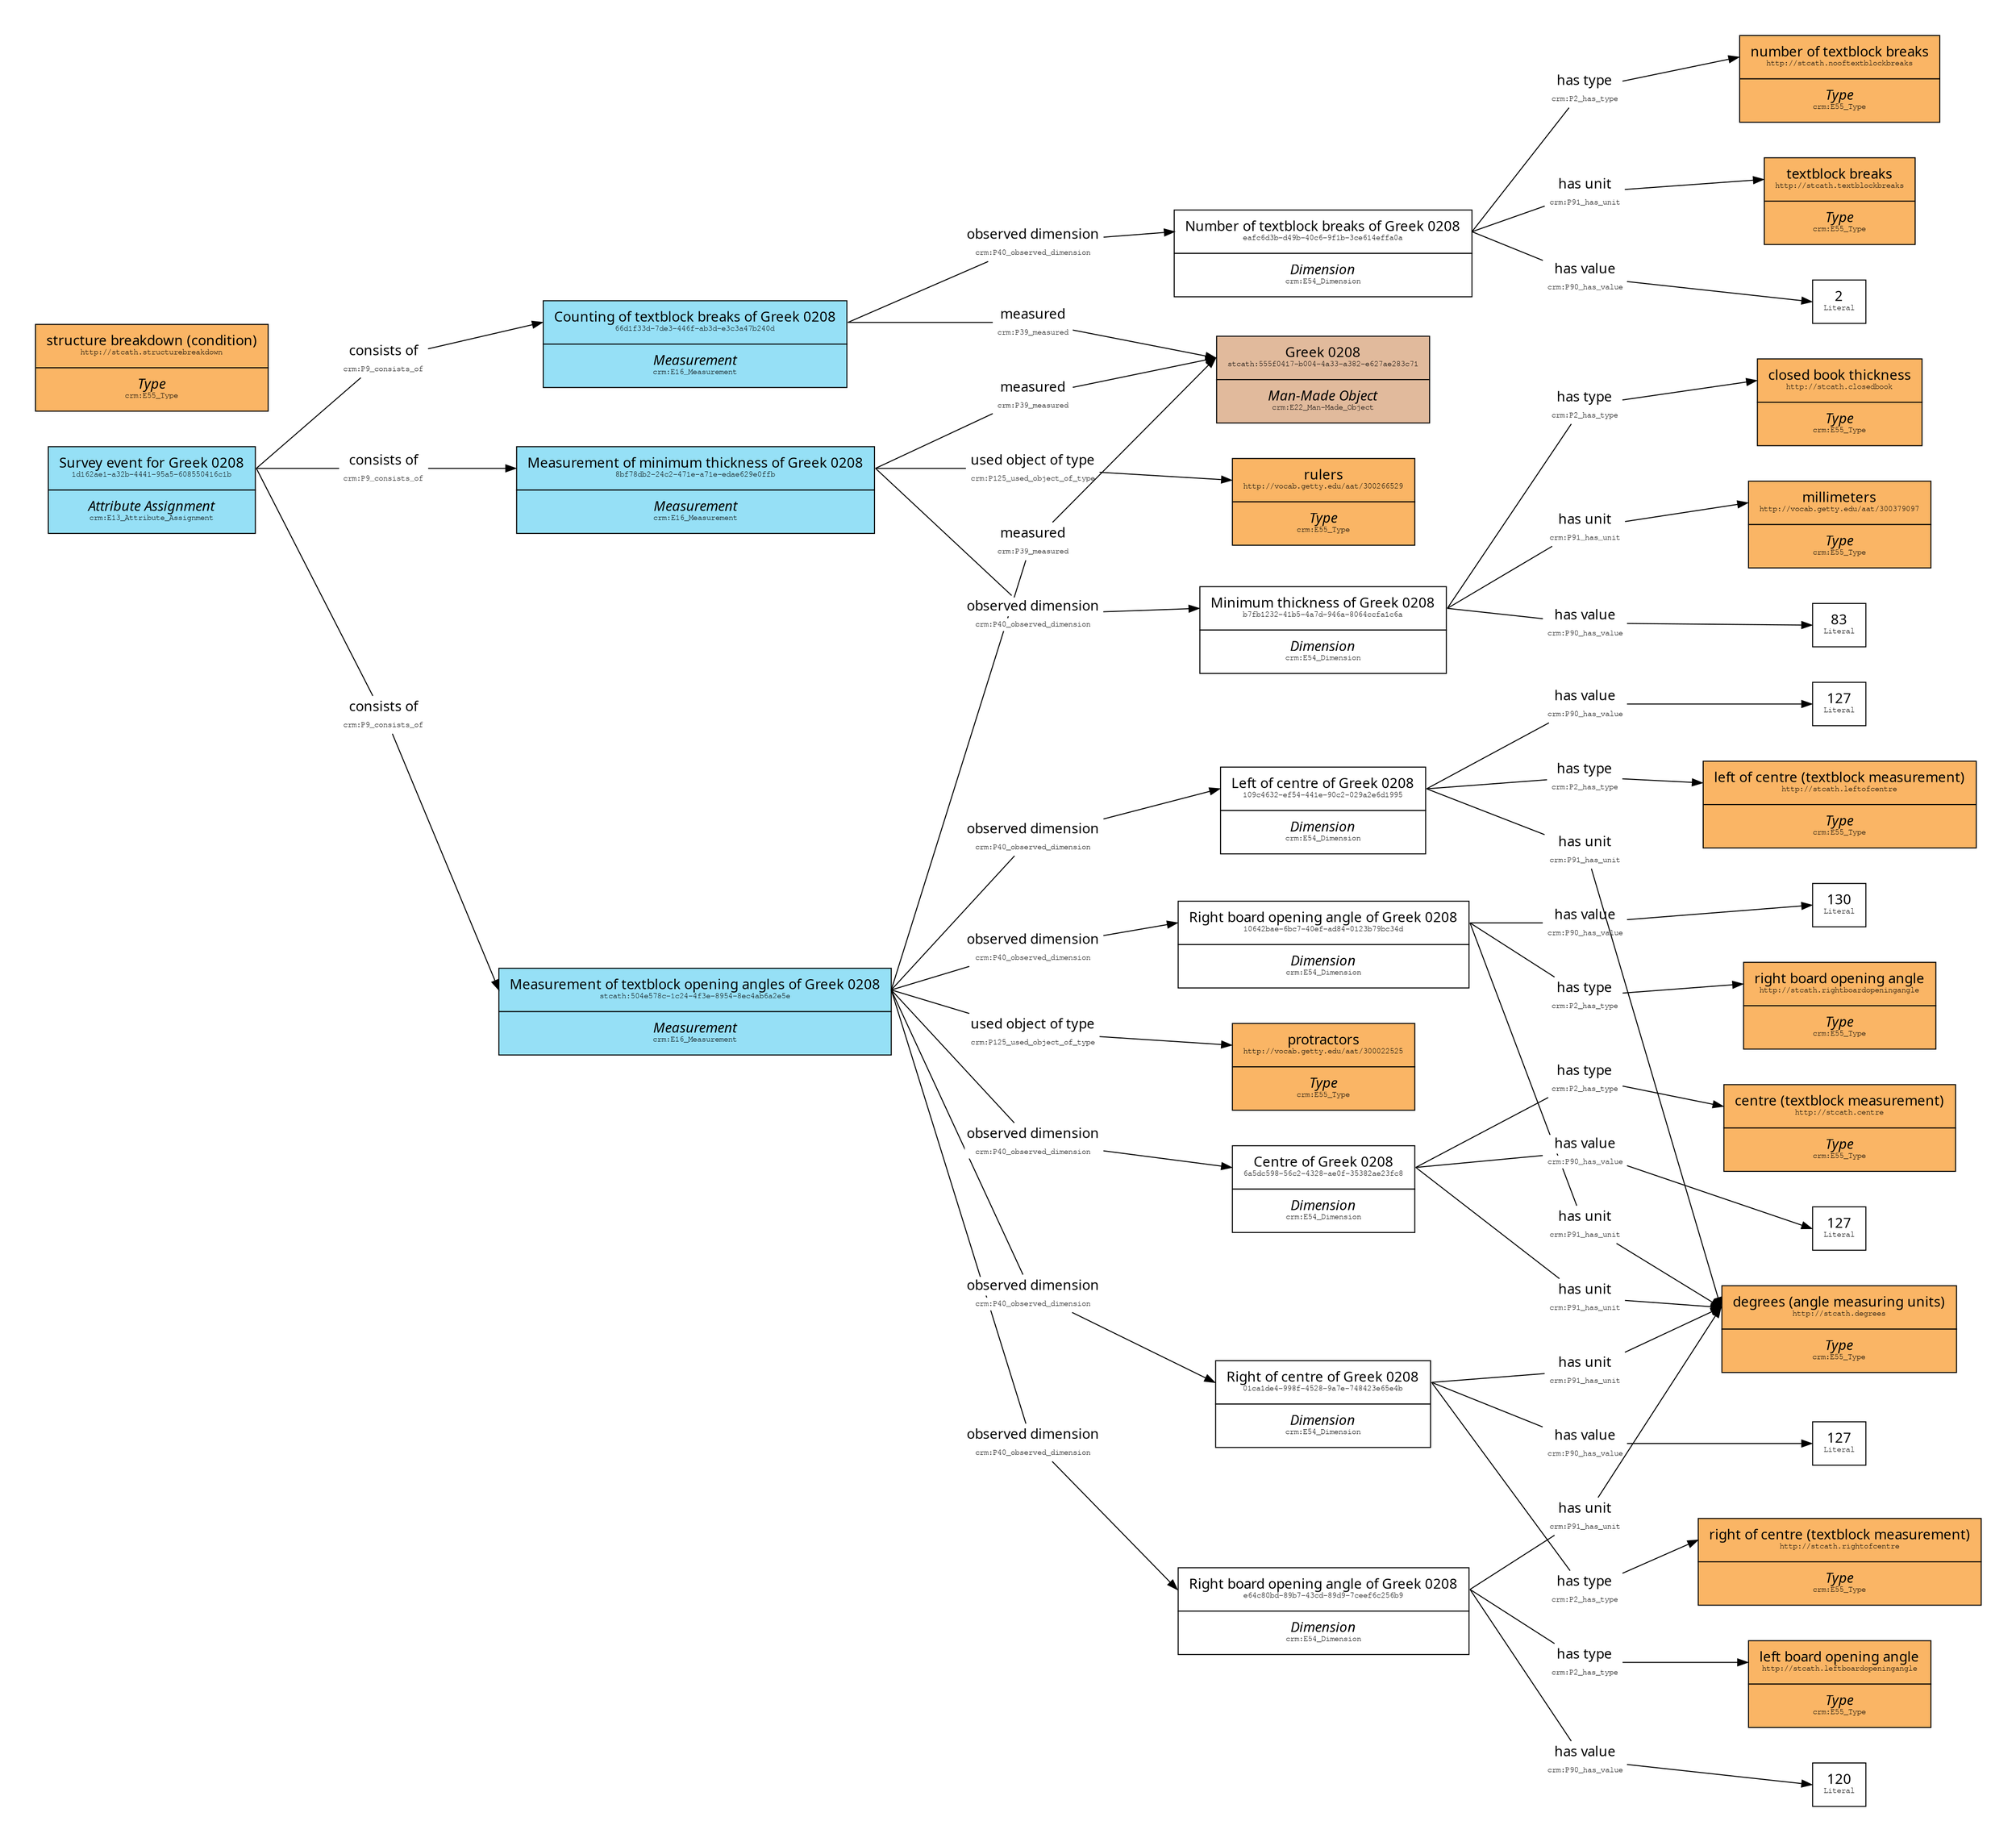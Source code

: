 // Opening characteristics - textblock breaks counted
digraph {
	nodesep=0.5 pad=0.5 rankdir=LR ranksep=1 splines=line
	node [margin=0 penwidth=3.0 shape=none]
	eafc6d3bd49b40c69f1b3ce614effa0ahttpwwwcidoccrmorgcidoccrmP2_has_typehttpstcathnooftextblockbreaks [label=<<TABLE BORDER="0" CELLBORDER="0"><TR><TD BGCOLOR = "white"><FONT FACE="Ubuntu">has type</FONT></TD></TR><TR><TD BGCOLOR = "white"><FONT FACE="FreeMono" POINT-SIZE="8">crm:P2_has_type</FONT></TD></TR></TABLE>>]
	eafc6d3bd49b40c69f1b3ce614effa0a:instance:e -> eafc6d3bd49b40c69f1b3ce614effa0ahttpwwwcidoccrmorgcidoccrmP2_has_typehttpstcathnooftextblockbreaks [arrowhead=none]
	eafc6d3bd49b40c69f1b3ce614effa0ahttpwwwcidoccrmorgcidoccrmP2_has_typehttpstcathnooftextblockbreaks -> httpstcathnooftextblockbreaks:instance:w
	httpsdataligatusorgukstcatherinesms504e578c1c244f3e89548ec4ab6a2e5ehttpwwwcidoccrmorgcidoccrmP40_observed_dimension10642bae6bc740efad840123b79bc34d [label=<<TABLE BORDER="0" CELLBORDER="0"><TR><TD BGCOLOR = "white"><FONT FACE="Ubuntu">observed dimension</FONT></TD></TR><TR><TD BGCOLOR = "white"><FONT FACE="FreeMono" POINT-SIZE="8">crm:P40_observed_dimension</FONT></TD></TR></TABLE>>]
	httpsdataligatusorgukstcatherinesms504e578c1c244f3e89548ec4ab6a2e5e:instance:e -> httpsdataligatusorgukstcatherinesms504e578c1c244f3e89548ec4ab6a2e5ehttpwwwcidoccrmorgcidoccrmP40_observed_dimension10642bae6bc740efad840123b79bc34d [arrowhead=none]
	httpsdataligatusorgukstcatherinesms504e578c1c244f3e89548ec4ab6a2e5ehttpwwwcidoccrmorgcidoccrmP40_observed_dimension10642bae6bc740efad840123b79bc34d -> "10642bae6bc740efad840123b79bc34d":instance:w
	"6a5dc59856c24328ae0f35382ae23fc8httpwwwcidoccrmorgcidoccrmP91_has_unithttpstcathdegrees" [label=<<TABLE BORDER="0" CELLBORDER="0"><TR><TD BGCOLOR = "white"><FONT FACE="Ubuntu">has unit</FONT></TD></TR><TR><TD BGCOLOR = "white"><FONT FACE="FreeMono" POINT-SIZE="8">crm:P91_has_unit</FONT></TD></TR></TABLE>>]
	"6a5dc59856c24328ae0f35382ae23fc8":instance:e -> "6a5dc59856c24328ae0f35382ae23fc8httpwwwcidoccrmorgcidoccrmP91_has_unithttpstcathdegrees" [arrowhead=none]
	"6a5dc59856c24328ae0f35382ae23fc8httpwwwcidoccrmorgcidoccrmP91_has_unithttpstcathdegrees" -> httpstcathdegrees:instance:w
	"10642bae6bc740efad840123b79bc34dhttpwwwcidoccrmorgcidoccrmP91_has_unithttpstcathdegrees" [label=<<TABLE BORDER="0" CELLBORDER="0"><TR><TD BGCOLOR = "white"><FONT FACE="Ubuntu">has unit</FONT></TD></TR><TR><TD BGCOLOR = "white"><FONT FACE="FreeMono" POINT-SIZE="8">crm:P91_has_unit</FONT></TD></TR></TABLE>>]
	"10642bae6bc740efad840123b79bc34d":instance:e -> "10642bae6bc740efad840123b79bc34dhttpwwwcidoccrmorgcidoccrmP91_has_unithttpstcathdegrees" [arrowhead=none]
	"10642bae6bc740efad840123b79bc34dhttpwwwcidoccrmorgcidoccrmP91_has_unithttpstcathdegrees" -> httpstcathdegrees:instance:w
	eafc6d3bd49b40c69f1b3ce614effa0a [label=<<TABLE BORDER="0" CELLBORDER="1" CELLSPACING="0">                    <TR><TD PORT="instance" CELLPADDING="10" bgcolor="#ffffff"><FONT FACE="Ubuntu">Number of textblock breaks of Greek 0208</FONT><BR /><FONT FACE="FreeMono" POINT-SIZE="8">eafc6d3b-d49b-40c6-9f1b-3ce614effa0a</FONT></TD></TR>                    <TR><TD PORT="class" CELLPADDING="10" bgcolor="#ffffff"><FONT FACE="Ubuntu"><I>Dimension</I></FONT><BR /><FONT FACE="FreeMono" POINT-SIZE="8">crm:E54_Dimension</FONT></TD></TR>                    </TABLE>>]
	"66d1f33d7de3446fab3de3c3a47b240d" [label=<<TABLE BORDER="0" CELLBORDER="1" CELLSPACING="0">                    <TR><TD PORT="instance" CELLPADDING="10" bgcolor="#96e0f6"><FONT FACE="Ubuntu">Counting of textblock breaks of Greek 0208</FONT><BR /><FONT FACE="FreeMono" POINT-SIZE="8">66d1f33d-7de3-446f-ab3d-e3c3a47b240d</FONT></TD></TR>                    <TR><TD PORT="class" CELLPADDING="10" bgcolor="#96e0f6"><FONT FACE="Ubuntu"><I>Measurement</I></FONT><BR /><FONT FACE="FreeMono" POINT-SIZE="8">crm:E16_Measurement</FONT></TD></TR>                    </TABLE>>]
	httpstcathdegrees [label=<<TABLE BORDER="0" CELLBORDER="1" CELLSPACING="0">                    <TR><TD PORT="instance" CELLPADDING="10" bgcolor="#FAB565"><FONT FACE="Ubuntu">degrees (angle measuring units)</FONT><BR /><FONT FACE="FreeMono" POINT-SIZE="8">http://stcath.degrees</FONT></TD></TR>                    <TR><TD PORT="class" CELLPADDING="10" bgcolor="#FAB565"><FONT FACE="Ubuntu"><I>Type</I></FONT><BR /><FONT FACE="FreeMono" POINT-SIZE="8">crm:E55_Type</FONT></TD></TR>                    </TABLE>>]
	"01ca1de4998f45289a7e748423e65e4bhttpwwwcidoccrmorgcidoccrmP91_has_unithttpstcathdegrees" [label=<<TABLE BORDER="0" CELLBORDER="0"><TR><TD BGCOLOR = "white"><FONT FACE="Ubuntu">has unit</FONT></TD></TR><TR><TD BGCOLOR = "white"><FONT FACE="FreeMono" POINT-SIZE="8">crm:P91_has_unit</FONT></TD></TR></TABLE>>]
	"01ca1de4998f45289a7e748423e65e4b":instance:e -> "01ca1de4998f45289a7e748423e65e4bhttpwwwcidoccrmorgcidoccrmP91_has_unithttpstcathdegrees" [arrowhead=none]
	"01ca1de4998f45289a7e748423e65e4bhttpwwwcidoccrmorgcidoccrmP91_has_unithttpstcathdegrees" -> httpstcathdegrees:instance:w
	"1d162ae1a32b444195a5608550416c1bhttpwwwcidoccrmorgcidoccrmP9_consists_ofhttpsdataligatusorgukstcatherinesms504e578c1c244f3e89548ec4ab6a2e5e" [label=<<TABLE BORDER="0" CELLBORDER="0"><TR><TD BGCOLOR = "white"><FONT FACE="Ubuntu">consists of</FONT></TD></TR><TR><TD BGCOLOR = "white"><FONT FACE="FreeMono" POINT-SIZE="8">crm:P9_consists_of</FONT></TD></TR></TABLE>>]
	"1d162ae1a32b444195a5608550416c1b":instance:e -> "1d162ae1a32b444195a5608550416c1bhttpwwwcidoccrmorgcidoccrmP9_consists_ofhttpsdataligatusorgukstcatherinesms504e578c1c244f3e89548ec4ab6a2e5e" [arrowhead=none]
	"1d162ae1a32b444195a5608550416c1bhttpwwwcidoccrmorgcidoccrmP9_consists_ofhttpsdataligatusorgukstcatherinesms504e578c1c244f3e89548ec4ab6a2e5e" -> httpsdataligatusorgukstcatherinesms504e578c1c244f3e89548ec4ab6a2e5e:instance:w
	httpstcathtextblockbreaks [label=<<TABLE BORDER="0" CELLBORDER="1" CELLSPACING="0">                    <TR><TD PORT="instance" CELLPADDING="10" bgcolor="#FAB565"><FONT FACE="Ubuntu">textblock breaks</FONT><BR /><FONT FACE="FreeMono" POINT-SIZE="8">http://stcath.textblockbreaks</FONT></TD></TR>                    <TR><TD PORT="class" CELLPADDING="10" bgcolor="#FAB565"><FONT FACE="Ubuntu"><I>Type</I></FONT><BR /><FONT FACE="FreeMono" POINT-SIZE="8">crm:E55_Type</FONT></TD></TR>                    </TABLE>>]
	"10642bae6bc740efad840123b79bc34d" [label=<<TABLE BORDER="0" CELLBORDER="1" CELLSPACING="0">                    <TR><TD PORT="instance" CELLPADDING="10" bgcolor="#ffffff"><FONT FACE="Ubuntu">Right board opening angle of Greek 0208</FONT><BR /><FONT FACE="FreeMono" POINT-SIZE="8">10642bae-6bc7-40ef-ad84-0123b79bc34d</FONT></TD></TR>                    <TR><TD PORT="class" CELLPADDING="10" bgcolor="#ffffff"><FONT FACE="Ubuntu"><I>Dimension</I></FONT><BR /><FONT FACE="FreeMono" POINT-SIZE="8">crm:E54_Dimension</FONT></TD></TR>                    </TABLE>>]
	"0426268ff5594f71aeb3c8114e323718" [label=<<TABLE BORDER="0" CELLBORDER="1" CELLSPACING="0">                        <TR><TD PORT="instance" CELLPADDING="10" bgcolor="white"><FONT FACE="Ubuntu">120</FONT><BR /><FONT FACE="FreeMono" POINT-SIZE="8">Literal</FONT></TD></TR>                        </TABLE>>]
	e64c80bd89b743cd89d97ceef6c256b9httpwwwcidoccrmorgcidoccrmP90_has_value0426268ff5594f71aeb3c8114e323718 [label=<<TABLE BORDER="0" CELLBORDER="0"><TR><TD BGCOLOR = "white"><FONT FACE="Ubuntu">has value</FONT></TD></TR><TR><TD BGCOLOR = "white"><FONT FACE="FreeMono" POINT-SIZE="8">crm:P90_has_value</FONT></TD></TR></TABLE>>]
	e64c80bd89b743cd89d97ceef6c256b9:instance:e -> e64c80bd89b743cd89d97ceef6c256b9httpwwwcidoccrmorgcidoccrmP90_has_value0426268ff5594f71aeb3c8114e323718 [arrowhead=none]
	e64c80bd89b743cd89d97ceef6c256b9httpwwwcidoccrmorgcidoccrmP90_has_value0426268ff5594f71aeb3c8114e323718 -> "0426268ff5594f71aeb3c8114e323718":instance:w
	"1d162ae1a32b444195a5608550416c1bhttpwwwcidoccrmorgcidoccrmP9_consists_of8bf78db224c2471ea71eedae629e0ffb" [label=<<TABLE BORDER="0" CELLBORDER="0"><TR><TD BGCOLOR = "white"><FONT FACE="Ubuntu">consists of</FONT></TD></TR><TR><TD BGCOLOR = "white"><FONT FACE="FreeMono" POINT-SIZE="8">crm:P9_consists_of</FONT></TD></TR></TABLE>>]
	"1d162ae1a32b444195a5608550416c1b":instance:e -> "1d162ae1a32b444195a5608550416c1bhttpwwwcidoccrmorgcidoccrmP9_consists_of8bf78db224c2471ea71eedae629e0ffb" [arrowhead=none]
	"1d162ae1a32b444195a5608550416c1bhttpwwwcidoccrmorgcidoccrmP9_consists_of8bf78db224c2471ea71eedae629e0ffb" -> "8bf78db224c2471ea71eedae629e0ffb":instance:w
	"8bf78db224c2471ea71eedae629e0ffbhttpwwwcidoccrmorgcidoccrmP125_used_object_of_typehttpvocabgettyeduaat300266529" [label=<<TABLE BORDER="0" CELLBORDER="0"><TR><TD BGCOLOR = "white"><FONT FACE="Ubuntu">used object of type</FONT></TD></TR><TR><TD BGCOLOR = "white"><FONT FACE="FreeMono" POINT-SIZE="8">crm:P125_used_object_of_type</FONT></TD></TR></TABLE>>]
	"8bf78db224c2471ea71eedae629e0ffb":instance:e -> "8bf78db224c2471ea71eedae629e0ffbhttpwwwcidoccrmorgcidoccrmP125_used_object_of_typehttpvocabgettyeduaat300266529" [arrowhead=none]
	"8bf78db224c2471ea71eedae629e0ffbhttpwwwcidoccrmorgcidoccrmP125_used_object_of_typehttpvocabgettyeduaat300266529" -> httpvocabgettyeduaat300266529:instance:w
	"6a5dc59856c24328ae0f35382ae23fc8" [label=<<TABLE BORDER="0" CELLBORDER="1" CELLSPACING="0">                    <TR><TD PORT="instance" CELLPADDING="10" bgcolor="#ffffff"><FONT FACE="Ubuntu">Centre of Greek 0208</FONT><BR /><FONT FACE="FreeMono" POINT-SIZE="8">6a5dc598-56c2-4328-ae0f-35382ae23fc8</FONT></TD></TR>                    <TR><TD PORT="class" CELLPADDING="10" bgcolor="#ffffff"><FONT FACE="Ubuntu"><I>Dimension</I></FONT><BR /><FONT FACE="FreeMono" POINT-SIZE="8">crm:E54_Dimension</FONT></TD></TR>                    </TABLE>>]
	eafc6d3bd49b40c69f1b3ce614effa0ahttpwwwcidoccrmorgcidoccrmP91_has_unithttpstcathtextblockbreaks [label=<<TABLE BORDER="0" CELLBORDER="0"><TR><TD BGCOLOR = "white"><FONT FACE="Ubuntu">has unit</FONT></TD></TR><TR><TD BGCOLOR = "white"><FONT FACE="FreeMono" POINT-SIZE="8">crm:P91_has_unit</FONT></TD></TR></TABLE>>]
	eafc6d3bd49b40c69f1b3ce614effa0a:instance:e -> eafc6d3bd49b40c69f1b3ce614effa0ahttpwwwcidoccrmorgcidoccrmP91_has_unithttpstcathtextblockbreaks [arrowhead=none]
	eafc6d3bd49b40c69f1b3ce614effa0ahttpwwwcidoccrmorgcidoccrmP91_has_unithttpstcathtextblockbreaks -> httpstcathtextblockbreaks:instance:w
	httpsdataligatusorgukstcatherinesms504e578c1c244f3e89548ec4ab6a2e5ehttpwwwcidoccrmorgcidoccrmP40_observed_dimension109c4632ef54441e90c2029a2e6d1995 [label=<<TABLE BORDER="0" CELLBORDER="0"><TR><TD BGCOLOR = "white"><FONT FACE="Ubuntu">observed dimension</FONT></TD></TR><TR><TD BGCOLOR = "white"><FONT FACE="FreeMono" POINT-SIZE="8">crm:P40_observed_dimension</FONT></TD></TR></TABLE>>]
	httpsdataligatusorgukstcatherinesms504e578c1c244f3e89548ec4ab6a2e5e:instance:e -> httpsdataligatusorgukstcatherinesms504e578c1c244f3e89548ec4ab6a2e5ehttpwwwcidoccrmorgcidoccrmP40_observed_dimension109c4632ef54441e90c2029a2e6d1995 [arrowhead=none]
	httpsdataligatusorgukstcatherinesms504e578c1c244f3e89548ec4ab6a2e5ehttpwwwcidoccrmorgcidoccrmP40_observed_dimension109c4632ef54441e90c2029a2e6d1995 -> "109c4632ef54441e90c2029a2e6d1995":instance:w
	httpsdataligatusorgukstcatherinesms504e578c1c244f3e89548ec4ab6a2e5e [label=<<TABLE BORDER="0" CELLBORDER="1" CELLSPACING="0">                    <TR><TD PORT="instance" CELLPADDING="10" bgcolor="#96e0f6"><FONT FACE="Ubuntu">Measurement of textblock opening angles of Greek 0208</FONT><BR /><FONT FACE="FreeMono" POINT-SIZE="8">stcath:504e578c-1c24-4f3e-8954-8ec4ab6a2e5e</FONT></TD></TR>                    <TR><TD PORT="class" CELLPADDING="10" bgcolor="#96e0f6"><FONT FACE="Ubuntu"><I>Measurement</I></FONT><BR /><FONT FACE="FreeMono" POINT-SIZE="8">crm:E16_Measurement</FONT></TD></TR>                    </TABLE>>]
	httpsdataligatusorgukstcatherinesms504e578c1c244f3e89548ec4ab6a2e5ehttpwwwcidoccrmorgcidoccrmP40_observed_dimensione64c80bd89b743cd89d97ceef6c256b9 [label=<<TABLE BORDER="0" CELLBORDER="0"><TR><TD BGCOLOR = "white"><FONT FACE="Ubuntu">observed dimension</FONT></TD></TR><TR><TD BGCOLOR = "white"><FONT FACE="FreeMono" POINT-SIZE="8">crm:P40_observed_dimension</FONT></TD></TR></TABLE>>]
	httpsdataligatusorgukstcatherinesms504e578c1c244f3e89548ec4ab6a2e5e:instance:e -> httpsdataligatusorgukstcatherinesms504e578c1c244f3e89548ec4ab6a2e5ehttpwwwcidoccrmorgcidoccrmP40_observed_dimensione64c80bd89b743cd89d97ceef6c256b9 [arrowhead=none]
	httpsdataligatusorgukstcatherinesms504e578c1c244f3e89548ec4ab6a2e5ehttpwwwcidoccrmorgcidoccrmP40_observed_dimensione64c80bd89b743cd89d97ceef6c256b9 -> e64c80bd89b743cd89d97ceef6c256b9:instance:w
	"6a5dc59856c24328ae0f35382ae23fc8httpwwwcidoccrmorgcidoccrmP2_has_typehttpstcathcentre" [label=<<TABLE BORDER="0" CELLBORDER="0"><TR><TD BGCOLOR = "white"><FONT FACE="Ubuntu">has type</FONT></TD></TR><TR><TD BGCOLOR = "white"><FONT FACE="FreeMono" POINT-SIZE="8">crm:P2_has_type</FONT></TD></TR></TABLE>>]
	"6a5dc59856c24328ae0f35382ae23fc8":instance:e -> "6a5dc59856c24328ae0f35382ae23fc8httpwwwcidoccrmorgcidoccrmP2_has_typehttpstcathcentre" [arrowhead=none]
	"6a5dc59856c24328ae0f35382ae23fc8httpwwwcidoccrmorgcidoccrmP2_has_typehttpstcathcentre" -> httpstcathcentre:instance:w
	"0bf94e6f1ed140c99acf298cc918226f" [label=<<TABLE BORDER="0" CELLBORDER="1" CELLSPACING="0">                        <TR><TD PORT="instance" CELLPADDING="10" bgcolor="white"><FONT FACE="Ubuntu">127</FONT><BR /><FONT FACE="FreeMono" POINT-SIZE="8">Literal</FONT></TD></TR>                        </TABLE>>]
	"6a5dc59856c24328ae0f35382ae23fc8httpwwwcidoccrmorgcidoccrmP90_has_value0bf94e6f1ed140c99acf298cc918226f" [label=<<TABLE BORDER="0" CELLBORDER="0"><TR><TD BGCOLOR = "white"><FONT FACE="Ubuntu">has value</FONT></TD></TR><TR><TD BGCOLOR = "white"><FONT FACE="FreeMono" POINT-SIZE="8">crm:P90_has_value</FONT></TD></TR></TABLE>>]
	"6a5dc59856c24328ae0f35382ae23fc8":instance:e -> "6a5dc59856c24328ae0f35382ae23fc8httpwwwcidoccrmorgcidoccrmP90_has_value0bf94e6f1ed140c99acf298cc918226f" [arrowhead=none]
	"6a5dc59856c24328ae0f35382ae23fc8httpwwwcidoccrmorgcidoccrmP90_has_value0bf94e6f1ed140c99acf298cc918226f" -> "0bf94e6f1ed140c99acf298cc918226f":instance:w
	httpvocabgettyeduaat300266529 [label=<<TABLE BORDER="0" CELLBORDER="1" CELLSPACING="0">                    <TR><TD PORT="instance" CELLPADDING="10" bgcolor="#FAB565"><FONT FACE="Ubuntu">rulers</FONT><BR /><FONT FACE="FreeMono" POINT-SIZE="8">http://vocab.getty.edu/aat/300266529</FONT></TD></TR>                    <TR><TD PORT="class" CELLPADDING="10" bgcolor="#FAB565"><FONT FACE="Ubuntu"><I>Type</I></FONT><BR /><FONT FACE="FreeMono" POINT-SIZE="8">crm:E55_Type</FONT></TD></TR>                    </TABLE>>]
	c03609f705ac49f8a1e21f2860b586b1 [label=<<TABLE BORDER="0" CELLBORDER="1" CELLSPACING="0">                        <TR><TD PORT="instance" CELLPADDING="10" bgcolor="white"><FONT FACE="Ubuntu">130</FONT><BR /><FONT FACE="FreeMono" POINT-SIZE="8">Literal</FONT></TD></TR>                        </TABLE>>]
	"10642bae6bc740efad840123b79bc34dhttpwwwcidoccrmorgcidoccrmP90_has_valuec03609f705ac49f8a1e21f2860b586b1" [label=<<TABLE BORDER="0" CELLBORDER="0"><TR><TD BGCOLOR = "white"><FONT FACE="Ubuntu">has value</FONT></TD></TR><TR><TD BGCOLOR = "white"><FONT FACE="FreeMono" POINT-SIZE="8">crm:P90_has_value</FONT></TD></TR></TABLE>>]
	"10642bae6bc740efad840123b79bc34d":instance:e -> "10642bae6bc740efad840123b79bc34dhttpwwwcidoccrmorgcidoccrmP90_has_valuec03609f705ac49f8a1e21f2860b586b1" [arrowhead=none]
	"10642bae6bc740efad840123b79bc34dhttpwwwcidoccrmorgcidoccrmP90_has_valuec03609f705ac49f8a1e21f2860b586b1" -> c03609f705ac49f8a1e21f2860b586b1:instance:w
	"8bf78db224c2471ea71eedae629e0ffbhttpwwwcidoccrmorgcidoccrmP39_measuredhttpsdataligatusorgukstcatherinesms555f0417b0044a33a382e627ae283c71" [label=<<TABLE BORDER="0" CELLBORDER="0"><TR><TD BGCOLOR = "white"><FONT FACE="Ubuntu">measured</FONT></TD></TR><TR><TD BGCOLOR = "white"><FONT FACE="FreeMono" POINT-SIZE="8">crm:P39_measured</FONT></TD></TR></TABLE>>]
	"8bf78db224c2471ea71eedae629e0ffb":instance:e -> "8bf78db224c2471ea71eedae629e0ffbhttpwwwcidoccrmorgcidoccrmP39_measuredhttpsdataligatusorgukstcatherinesms555f0417b0044a33a382e627ae283c71" [arrowhead=none]
	"8bf78db224c2471ea71eedae629e0ffbhttpwwwcidoccrmorgcidoccrmP39_measuredhttpsdataligatusorgukstcatherinesms555f0417b0044a33a382e627ae283c71" -> httpsdataligatusorgukstcatherinesms555f0417b0044a33a382e627ae283c71:instance:w
	"01ca1de4998f45289a7e748423e65e4b" [label=<<TABLE BORDER="0" CELLBORDER="1" CELLSPACING="0">                    <TR><TD PORT="instance" CELLPADDING="10" bgcolor="#ffffff"><FONT FACE="Ubuntu">Right of centre of Greek 0208</FONT><BR /><FONT FACE="FreeMono" POINT-SIZE="8">01ca1de4-998f-4528-9a7e-748423e65e4b</FONT></TD></TR>                    <TR><TD PORT="class" CELLPADDING="10" bgcolor="#ffffff"><FONT FACE="Ubuntu"><I>Dimension</I></FONT><BR /><FONT FACE="FreeMono" POINT-SIZE="8">crm:E54_Dimension</FONT></TD></TR>                    </TABLE>>]
	e64c80bd89b743cd89d97ceef6c256b9 [label=<<TABLE BORDER="0" CELLBORDER="1" CELLSPACING="0">                    <TR><TD PORT="instance" CELLPADDING="10" bgcolor="#ffffff"><FONT FACE="Ubuntu">Right board opening angle of Greek 0208</FONT><BR /><FONT FACE="FreeMono" POINT-SIZE="8">e64c80bd-89b7-43cd-89d9-7ceef6c256b9</FONT></TD></TR>                    <TR><TD PORT="class" CELLPADDING="10" bgcolor="#ffffff"><FONT FACE="Ubuntu"><I>Dimension</I></FONT><BR /><FONT FACE="FreeMono" POINT-SIZE="8">crm:E54_Dimension</FONT></TD></TR>                    </TABLE>>]
	"9ae89bc962a74615a8e1b4268a554458" [label=<<TABLE BORDER="0" CELLBORDER="1" CELLSPACING="0">                        <TR><TD PORT="instance" CELLPADDING="10" bgcolor="white"><FONT FACE="Ubuntu">2</FONT><BR /><FONT FACE="FreeMono" POINT-SIZE="8">Literal</FONT></TD></TR>                        </TABLE>>]
	eafc6d3bd49b40c69f1b3ce614effa0ahttpwwwcidoccrmorgcidoccrmP90_has_value9ae89bc962a74615a8e1b4268a554458 [label=<<TABLE BORDER="0" CELLBORDER="0"><TR><TD BGCOLOR = "white"><FONT FACE="Ubuntu">has value</FONT></TD></TR><TR><TD BGCOLOR = "white"><FONT FACE="FreeMono" POINT-SIZE="8">crm:P90_has_value</FONT></TD></TR></TABLE>>]
	eafc6d3bd49b40c69f1b3ce614effa0a:instance:e -> eafc6d3bd49b40c69f1b3ce614effa0ahttpwwwcidoccrmorgcidoccrmP90_has_value9ae89bc962a74615a8e1b4268a554458 [arrowhead=none]
	eafc6d3bd49b40c69f1b3ce614effa0ahttpwwwcidoccrmorgcidoccrmP90_has_value9ae89bc962a74615a8e1b4268a554458 -> "9ae89bc962a74615a8e1b4268a554458":instance:w
	httpstcathnooftextblockbreaks [label=<<TABLE BORDER="0" CELLBORDER="1" CELLSPACING="0">                    <TR><TD PORT="instance" CELLPADDING="10" bgcolor="#FAB565"><FONT FACE="Ubuntu">number of textblock breaks</FONT><BR /><FONT FACE="FreeMono" POINT-SIZE="8">http://stcath.nooftextblockbreaks</FONT></TD></TR>                    <TR><TD PORT="class" CELLPADDING="10" bgcolor="#FAB565"><FONT FACE="Ubuntu"><I>Type</I></FONT><BR /><FONT FACE="FreeMono" POINT-SIZE="8">crm:E55_Type</FONT></TD></TR>                    </TABLE>>]
	httpstcathstructurebreakdown [label=<<TABLE BORDER="0" CELLBORDER="1" CELLSPACING="0">                    <TR><TD PORT="instance" CELLPADDING="10" bgcolor="#FAB565"><FONT FACE="Ubuntu">structure breakdown (condition)</FONT><BR /><FONT FACE="FreeMono" POINT-SIZE="8">http://stcath.structurebreakdown</FONT></TD></TR>                    <TR><TD PORT="class" CELLPADDING="10" bgcolor="#FAB565"><FONT FACE="Ubuntu"><I>Type</I></FONT><BR /><FONT FACE="FreeMono" POINT-SIZE="8">crm:E55_Type</FONT></TD></TR>                    </TABLE>>]
	httpvocabgettyeduaat300379097 [label=<<TABLE BORDER="0" CELLBORDER="1" CELLSPACING="0">                    <TR><TD PORT="instance" CELLPADDING="10" bgcolor="#FAB565"><FONT FACE="Ubuntu">millimeters</FONT><BR /><FONT FACE="FreeMono" POINT-SIZE="8">http://vocab.getty.edu/aat/300379097</FONT></TD></TR>                    <TR><TD PORT="class" CELLPADDING="10" bgcolor="#FAB565"><FONT FACE="Ubuntu"><I>Type</I></FONT><BR /><FONT FACE="FreeMono" POINT-SIZE="8">crm:E55_Type</FONT></TD></TR>                    </TABLE>>]
	"01ca1de4998f45289a7e748423e65e4bhttpwwwcidoccrmorgcidoccrmP2_has_typehttpstcathrightofcentre" [label=<<TABLE BORDER="0" CELLBORDER="0"><TR><TD BGCOLOR = "white"><FONT FACE="Ubuntu">has type</FONT></TD></TR><TR><TD BGCOLOR = "white"><FONT FACE="FreeMono" POINT-SIZE="8">crm:P2_has_type</FONT></TD></TR></TABLE>>]
	"01ca1de4998f45289a7e748423e65e4b":instance:e -> "01ca1de4998f45289a7e748423e65e4bhttpwwwcidoccrmorgcidoccrmP2_has_typehttpstcathrightofcentre" [arrowhead=none]
	"01ca1de4998f45289a7e748423e65e4bhttpwwwcidoccrmorgcidoccrmP2_has_typehttpstcathrightofcentre" -> httpstcathrightofcentre:instance:w
	e64c80bd89b743cd89d97ceef6c256b9httpwwwcidoccrmorgcidoccrmP2_has_typehttpstcathleftboardopeningangle [label=<<TABLE BORDER="0" CELLBORDER="0"><TR><TD BGCOLOR = "white"><FONT FACE="Ubuntu">has type</FONT></TD></TR><TR><TD BGCOLOR = "white"><FONT FACE="FreeMono" POINT-SIZE="8">crm:P2_has_type</FONT></TD></TR></TABLE>>]
	e64c80bd89b743cd89d97ceef6c256b9:instance:e -> e64c80bd89b743cd89d97ceef6c256b9httpwwwcidoccrmorgcidoccrmP2_has_typehttpstcathleftboardopeningangle [arrowhead=none]
	e64c80bd89b743cd89d97ceef6c256b9httpwwwcidoccrmorgcidoccrmP2_has_typehttpstcathleftboardopeningangle -> httpstcathleftboardopeningangle:instance:w
	e55d02919e3d436e95a34137c0a82b51 [label=<<TABLE BORDER="0" CELLBORDER="1" CELLSPACING="0">                        <TR><TD PORT="instance" CELLPADDING="10" bgcolor="white"><FONT FACE="Ubuntu">127</FONT><BR /><FONT FACE="FreeMono" POINT-SIZE="8">Literal</FONT></TD></TR>                        </TABLE>>]
	"01ca1de4998f45289a7e748423e65e4bhttpwwwcidoccrmorgcidoccrmP90_has_valuee55d02919e3d436e95a34137c0a82b51" [label=<<TABLE BORDER="0" CELLBORDER="0"><TR><TD BGCOLOR = "white"><FONT FACE="Ubuntu">has value</FONT></TD></TR><TR><TD BGCOLOR = "white"><FONT FACE="FreeMono" POINT-SIZE="8">crm:P90_has_value</FONT></TD></TR></TABLE>>]
	"01ca1de4998f45289a7e748423e65e4b":instance:e -> "01ca1de4998f45289a7e748423e65e4bhttpwwwcidoccrmorgcidoccrmP90_has_valuee55d02919e3d436e95a34137c0a82b51" [arrowhead=none]
	"01ca1de4998f45289a7e748423e65e4bhttpwwwcidoccrmorgcidoccrmP90_has_valuee55d02919e3d436e95a34137c0a82b51" -> e55d02919e3d436e95a34137c0a82b51:instance:w
	httpstcathleftofcentre [label=<<TABLE BORDER="0" CELLBORDER="1" CELLSPACING="0">                    <TR><TD PORT="instance" CELLPADDING="10" bgcolor="#FAB565"><FONT FACE="Ubuntu">left of centre (textblock measurement)</FONT><BR /><FONT FACE="FreeMono" POINT-SIZE="8">http://stcath.leftofcentre</FONT></TD></TR>                    <TR><TD PORT="class" CELLPADDING="10" bgcolor="#FAB565"><FONT FACE="Ubuntu"><I>Type</I></FONT><BR /><FONT FACE="FreeMono" POINT-SIZE="8">crm:E55_Type</FONT></TD></TR>                    </TABLE>>]
	httpvocabgettyeduaat300022525 [label=<<TABLE BORDER="0" CELLBORDER="1" CELLSPACING="0">                    <TR><TD PORT="instance" CELLPADDING="10" bgcolor="#FAB565"><FONT FACE="Ubuntu">protractors</FONT><BR /><FONT FACE="FreeMono" POINT-SIZE="8">http://vocab.getty.edu/aat/300022525</FONT></TD></TR>                    <TR><TD PORT="class" CELLPADDING="10" bgcolor="#FAB565"><FONT FACE="Ubuntu"><I>Type</I></FONT><BR /><FONT FACE="FreeMono" POINT-SIZE="8">crm:E55_Type</FONT></TD></TR>                    </TABLE>>]
	httpstcathclosedbook [label=<<TABLE BORDER="0" CELLBORDER="1" CELLSPACING="0">                    <TR><TD PORT="instance" CELLPADDING="10" bgcolor="#FAB565"><FONT FACE="Ubuntu">closed book thickness</FONT><BR /><FONT FACE="FreeMono" POINT-SIZE="8">http://stcath.closedbook</FONT></TD></TR>                    <TR><TD PORT="class" CELLPADDING="10" bgcolor="#FAB565"><FONT FACE="Ubuntu"><I>Type</I></FONT><BR /><FONT FACE="FreeMono" POINT-SIZE="8">crm:E55_Type</FONT></TD></TR>                    </TABLE>>]
	b7fb123241b54a7d946a8064ccfa1c6ahttpwwwcidoccrmorgcidoccrmP2_has_typehttpstcathclosedbook [label=<<TABLE BORDER="0" CELLBORDER="0"><TR><TD BGCOLOR = "white"><FONT FACE="Ubuntu">has type</FONT></TD></TR><TR><TD BGCOLOR = "white"><FONT FACE="FreeMono" POINT-SIZE="8">crm:P2_has_type</FONT></TD></TR></TABLE>>]
	b7fb123241b54a7d946a8064ccfa1c6a:instance:e -> b7fb123241b54a7d946a8064ccfa1c6ahttpwwwcidoccrmorgcidoccrmP2_has_typehttpstcathclosedbook [arrowhead=none]
	b7fb123241b54a7d946a8064ccfa1c6ahttpwwwcidoccrmorgcidoccrmP2_has_typehttpstcathclosedbook -> httpstcathclosedbook:instance:w
	"1d162ae1a32b444195a5608550416c1bhttpwwwcidoccrmorgcidoccrmP9_consists_of66d1f33d7de3446fab3de3c3a47b240d" [label=<<TABLE BORDER="0" CELLBORDER="0"><TR><TD BGCOLOR = "white"><FONT FACE="Ubuntu">consists of</FONT></TD></TR><TR><TD BGCOLOR = "white"><FONT FACE="FreeMono" POINT-SIZE="8">crm:P9_consists_of</FONT></TD></TR></TABLE>>]
	"1d162ae1a32b444195a5608550416c1b":instance:e -> "1d162ae1a32b444195a5608550416c1bhttpwwwcidoccrmorgcidoccrmP9_consists_of66d1f33d7de3446fab3de3c3a47b240d" [arrowhead=none]
	"1d162ae1a32b444195a5608550416c1bhttpwwwcidoccrmorgcidoccrmP9_consists_of66d1f33d7de3446fab3de3c3a47b240d" -> "66d1f33d7de3446fab3de3c3a47b240d":instance:w
	e64c80bd89b743cd89d97ceef6c256b9httpwwwcidoccrmorgcidoccrmP91_has_unithttpstcathdegrees [label=<<TABLE BORDER="0" CELLBORDER="0"><TR><TD BGCOLOR = "white"><FONT FACE="Ubuntu">has unit</FONT></TD></TR><TR><TD BGCOLOR = "white"><FONT FACE="FreeMono" POINT-SIZE="8">crm:P91_has_unit</FONT></TD></TR></TABLE>>]
	e64c80bd89b743cd89d97ceef6c256b9:instance:e -> e64c80bd89b743cd89d97ceef6c256b9httpwwwcidoccrmorgcidoccrmP91_has_unithttpstcathdegrees [arrowhead=none]
	e64c80bd89b743cd89d97ceef6c256b9httpwwwcidoccrmorgcidoccrmP91_has_unithttpstcathdegrees -> httpstcathdegrees:instance:w
	httpstcathrightofcentre [label=<<TABLE BORDER="0" CELLBORDER="1" CELLSPACING="0">                    <TR><TD PORT="instance" CELLPADDING="10" bgcolor="#FAB565"><FONT FACE="Ubuntu">right of centre (textblock measurement)</FONT><BR /><FONT FACE="FreeMono" POINT-SIZE="8">http://stcath.rightofcentre</FONT></TD></TR>                    <TR><TD PORT="class" CELLPADDING="10" bgcolor="#FAB565"><FONT FACE="Ubuntu"><I>Type</I></FONT><BR /><FONT FACE="FreeMono" POINT-SIZE="8">crm:E55_Type</FONT></TD></TR>                    </TABLE>>]
	httpsdataligatusorgukstcatherinesms504e578c1c244f3e89548ec4ab6a2e5ehttpwwwcidoccrmorgcidoccrmP40_observed_dimension01ca1de4998f45289a7e748423e65e4b [label=<<TABLE BORDER="0" CELLBORDER="0"><TR><TD BGCOLOR = "white"><FONT FACE="Ubuntu">observed dimension</FONT></TD></TR><TR><TD BGCOLOR = "white"><FONT FACE="FreeMono" POINT-SIZE="8">crm:P40_observed_dimension</FONT></TD></TR></TABLE>>]
	httpsdataligatusorgukstcatherinesms504e578c1c244f3e89548ec4ab6a2e5e:instance:e -> httpsdataligatusorgukstcatherinesms504e578c1c244f3e89548ec4ab6a2e5ehttpwwwcidoccrmorgcidoccrmP40_observed_dimension01ca1de4998f45289a7e748423e65e4b [arrowhead=none]
	httpsdataligatusorgukstcatherinesms504e578c1c244f3e89548ec4ab6a2e5ehttpwwwcidoccrmorgcidoccrmP40_observed_dimension01ca1de4998f45289a7e748423e65e4b -> "01ca1de4998f45289a7e748423e65e4b":instance:w
	httpsdataligatusorgukstcatherinesms504e578c1c244f3e89548ec4ab6a2e5ehttpwwwcidoccrmorgcidoccrmP39_measuredhttpsdataligatusorgukstcatherinesms555f0417b0044a33a382e627ae283c71 [label=<<TABLE BORDER="0" CELLBORDER="0"><TR><TD BGCOLOR = "white"><FONT FACE="Ubuntu">measured</FONT></TD></TR><TR><TD BGCOLOR = "white"><FONT FACE="FreeMono" POINT-SIZE="8">crm:P39_measured</FONT></TD></TR></TABLE>>]
	httpsdataligatusorgukstcatherinesms504e578c1c244f3e89548ec4ab6a2e5e:instance:e -> httpsdataligatusorgukstcatherinesms504e578c1c244f3e89548ec4ab6a2e5ehttpwwwcidoccrmorgcidoccrmP39_measuredhttpsdataligatusorgukstcatherinesms555f0417b0044a33a382e627ae283c71 [arrowhead=none]
	httpsdataligatusorgukstcatherinesms504e578c1c244f3e89548ec4ab6a2e5ehttpwwwcidoccrmorgcidoccrmP39_measuredhttpsdataligatusorgukstcatherinesms555f0417b0044a33a382e627ae283c71 -> httpsdataligatusorgukstcatherinesms555f0417b0044a33a382e627ae283c71:instance:w
	"10642bae6bc740efad840123b79bc34dhttpwwwcidoccrmorgcidoccrmP2_has_typehttpstcathrightboardopeningangle" [label=<<TABLE BORDER="0" CELLBORDER="0"><TR><TD BGCOLOR = "white"><FONT FACE="Ubuntu">has type</FONT></TD></TR><TR><TD BGCOLOR = "white"><FONT FACE="FreeMono" POINT-SIZE="8">crm:P2_has_type</FONT></TD></TR></TABLE>>]
	"10642bae6bc740efad840123b79bc34d":instance:e -> "10642bae6bc740efad840123b79bc34dhttpwwwcidoccrmorgcidoccrmP2_has_typehttpstcathrightboardopeningangle" [arrowhead=none]
	"10642bae6bc740efad840123b79bc34dhttpwwwcidoccrmorgcidoccrmP2_has_typehttpstcathrightboardopeningangle" -> httpstcathrightboardopeningangle:instance:w
	"8bf78db224c2471ea71eedae629e0ffb" [label=<<TABLE BORDER="0" CELLBORDER="1" CELLSPACING="0">                    <TR><TD PORT="instance" CELLPADDING="10" bgcolor="#96e0f6"><FONT FACE="Ubuntu">Measurement of minimum thickness of Greek 0208</FONT><BR /><FONT FACE="FreeMono" POINT-SIZE="8">8bf78db2-24c2-471e-a71e-edae629e0ffb</FONT></TD></TR>                    <TR><TD PORT="class" CELLPADDING="10" bgcolor="#96e0f6"><FONT FACE="Ubuntu"><I>Measurement</I></FONT><BR /><FONT FACE="FreeMono" POINT-SIZE="8">crm:E16_Measurement</FONT></TD></TR>                    </TABLE>>]
	httpsdataligatusorgukstcatherinesms504e578c1c244f3e89548ec4ab6a2e5ehttpwwwcidoccrmorgcidoccrmP125_used_object_of_typehttpvocabgettyeduaat300022525 [label=<<TABLE BORDER="0" CELLBORDER="0"><TR><TD BGCOLOR = "white"><FONT FACE="Ubuntu">used object of type</FONT></TD></TR><TR><TD BGCOLOR = "white"><FONT FACE="FreeMono" POINT-SIZE="8">crm:P125_used_object_of_type</FONT></TD></TR></TABLE>>]
	httpsdataligatusorgukstcatherinesms504e578c1c244f3e89548ec4ab6a2e5e:instance:e -> httpsdataligatusorgukstcatherinesms504e578c1c244f3e89548ec4ab6a2e5ehttpwwwcidoccrmorgcidoccrmP125_used_object_of_typehttpvocabgettyeduaat300022525 [arrowhead=none]
	httpsdataligatusorgukstcatherinesms504e578c1c244f3e89548ec4ab6a2e5ehttpwwwcidoccrmorgcidoccrmP125_used_object_of_typehttpvocabgettyeduaat300022525 -> httpvocabgettyeduaat300022525:instance:w
	httpsdataligatusorgukstcatherinesms504e578c1c244f3e89548ec4ab6a2e5ehttpwwwcidoccrmorgcidoccrmP40_observed_dimension6a5dc59856c24328ae0f35382ae23fc8 [label=<<TABLE BORDER="0" CELLBORDER="0"><TR><TD BGCOLOR = "white"><FONT FACE="Ubuntu">observed dimension</FONT></TD></TR><TR><TD BGCOLOR = "white"><FONT FACE="FreeMono" POINT-SIZE="8">crm:P40_observed_dimension</FONT></TD></TR></TABLE>>]
	httpsdataligatusorgukstcatherinesms504e578c1c244f3e89548ec4ab6a2e5e:instance:e -> httpsdataligatusorgukstcatherinesms504e578c1c244f3e89548ec4ab6a2e5ehttpwwwcidoccrmorgcidoccrmP40_observed_dimension6a5dc59856c24328ae0f35382ae23fc8 [arrowhead=none]
	httpsdataligatusorgukstcatherinesms504e578c1c244f3e89548ec4ab6a2e5ehttpwwwcidoccrmorgcidoccrmP40_observed_dimension6a5dc59856c24328ae0f35382ae23fc8 -> "6a5dc59856c24328ae0f35382ae23fc8":instance:w
	b7fb123241b54a7d946a8064ccfa1c6ahttpwwwcidoccrmorgcidoccrmP91_has_unithttpvocabgettyeduaat300379097 [label=<<TABLE BORDER="0" CELLBORDER="0"><TR><TD BGCOLOR = "white"><FONT FACE="Ubuntu">has unit</FONT></TD></TR><TR><TD BGCOLOR = "white"><FONT FACE="FreeMono" POINT-SIZE="8">crm:P91_has_unit</FONT></TD></TR></TABLE>>]
	b7fb123241b54a7d946a8064ccfa1c6a:instance:e -> b7fb123241b54a7d946a8064ccfa1c6ahttpwwwcidoccrmorgcidoccrmP91_has_unithttpvocabgettyeduaat300379097 [arrowhead=none]
	b7fb123241b54a7d946a8064ccfa1c6ahttpwwwcidoccrmorgcidoccrmP91_has_unithttpvocabgettyeduaat300379097 -> httpvocabgettyeduaat300379097:instance:w
	"1d162ae1a32b444195a5608550416c1b" [label=<<TABLE BORDER="0" CELLBORDER="1" CELLSPACING="0">                    <TR><TD PORT="instance" CELLPADDING="10" bgcolor="#96e0f6"><FONT FACE="Ubuntu">Survey event for Greek 0208</FONT><BR /><FONT FACE="FreeMono" POINT-SIZE="8">1d162ae1-a32b-4441-95a5-608550416c1b</FONT></TD></TR>                    <TR><TD PORT="class" CELLPADDING="10" bgcolor="#96e0f6"><FONT FACE="Ubuntu"><I>Attribute Assignment</I></FONT><BR /><FONT FACE="FreeMono" POINT-SIZE="8">crm:E13_Attribute_Assignment</FONT></TD></TR>                    </TABLE>>]
	"8bf78db224c2471ea71eedae629e0ffbhttpwwwcidoccrmorgcidoccrmP40_observed_dimensionb7fb123241b54a7d946a8064ccfa1c6a" [label=<<TABLE BORDER="0" CELLBORDER="0"><TR><TD BGCOLOR = "white"><FONT FACE="Ubuntu">observed dimension</FONT></TD></TR><TR><TD BGCOLOR = "white"><FONT FACE="FreeMono" POINT-SIZE="8">crm:P40_observed_dimension</FONT></TD></TR></TABLE>>]
	"8bf78db224c2471ea71eedae629e0ffb":instance:e -> "8bf78db224c2471ea71eedae629e0ffbhttpwwwcidoccrmorgcidoccrmP40_observed_dimensionb7fb123241b54a7d946a8064ccfa1c6a" [arrowhead=none]
	"8bf78db224c2471ea71eedae629e0ffbhttpwwwcidoccrmorgcidoccrmP40_observed_dimensionb7fb123241b54a7d946a8064ccfa1c6a" -> b7fb123241b54a7d946a8064ccfa1c6a:instance:w
	"109c4632ef54441e90c2029a2e6d1995httpwwwcidoccrmorgcidoccrmP2_has_typehttpstcathleftofcentre" [label=<<TABLE BORDER="0" CELLBORDER="0"><TR><TD BGCOLOR = "white"><FONT FACE="Ubuntu">has type</FONT></TD></TR><TR><TD BGCOLOR = "white"><FONT FACE="FreeMono" POINT-SIZE="8">crm:P2_has_type</FONT></TD></TR></TABLE>>]
	"109c4632ef54441e90c2029a2e6d1995":instance:e -> "109c4632ef54441e90c2029a2e6d1995httpwwwcidoccrmorgcidoccrmP2_has_typehttpstcathleftofcentre" [arrowhead=none]
	"109c4632ef54441e90c2029a2e6d1995httpwwwcidoccrmorgcidoccrmP2_has_typehttpstcathleftofcentre" -> httpstcathleftofcentre:instance:w
	httpstcathleftboardopeningangle [label=<<TABLE BORDER="0" CELLBORDER="1" CELLSPACING="0">                    <TR><TD PORT="instance" CELLPADDING="10" bgcolor="#FAB565"><FONT FACE="Ubuntu">left board opening angle</FONT><BR /><FONT FACE="FreeMono" POINT-SIZE="8">http://stcath.leftboardopeningangle</FONT></TD></TR>                    <TR><TD PORT="class" CELLPADDING="10" bgcolor="#FAB565"><FONT FACE="Ubuntu"><I>Type</I></FONT><BR /><FONT FACE="FreeMono" POINT-SIZE="8">crm:E55_Type</FONT></TD></TR>                    </TABLE>>]
	"109c4632ef54441e90c2029a2e6d1995" [label=<<TABLE BORDER="0" CELLBORDER="1" CELLSPACING="0">                    <TR><TD PORT="instance" CELLPADDING="10" bgcolor="#ffffff"><FONT FACE="Ubuntu">Left of centre of Greek 0208</FONT><BR /><FONT FACE="FreeMono" POINT-SIZE="8">109c4632-ef54-441e-90c2-029a2e6d1995</FONT></TD></TR>                    <TR><TD PORT="class" CELLPADDING="10" bgcolor="#ffffff"><FONT FACE="Ubuntu"><I>Dimension</I></FONT><BR /><FONT FACE="FreeMono" POINT-SIZE="8">crm:E54_Dimension</FONT></TD></TR>                    </TABLE>>]
	"66d1f33d7de3446fab3de3c3a47b240dhttpwwwcidoccrmorgcidoccrmP40_observed_dimensioneafc6d3bd49b40c69f1b3ce614effa0a" [label=<<TABLE BORDER="0" CELLBORDER="0"><TR><TD BGCOLOR = "white"><FONT FACE="Ubuntu">observed dimension</FONT></TD></TR><TR><TD BGCOLOR = "white"><FONT FACE="FreeMono" POINT-SIZE="8">crm:P40_observed_dimension</FONT></TD></TR></TABLE>>]
	"66d1f33d7de3446fab3de3c3a47b240d":instance:e -> "66d1f33d7de3446fab3de3c3a47b240dhttpwwwcidoccrmorgcidoccrmP40_observed_dimensioneafc6d3bd49b40c69f1b3ce614effa0a" [arrowhead=none]
	"66d1f33d7de3446fab3de3c3a47b240dhttpwwwcidoccrmorgcidoccrmP40_observed_dimensioneafc6d3bd49b40c69f1b3ce614effa0a" -> eafc6d3bd49b40c69f1b3ce614effa0a:instance:w
	b7fb123241b54a7d946a8064ccfa1c6a [label=<<TABLE BORDER="0" CELLBORDER="1" CELLSPACING="0">                    <TR><TD PORT="instance" CELLPADDING="10" bgcolor="#ffffff"><FONT FACE="Ubuntu">Minimum thickness of Greek 0208</FONT><BR /><FONT FACE="FreeMono" POINT-SIZE="8">b7fb1232-41b5-4a7d-946a-8064ccfa1c6a</FONT></TD></TR>                    <TR><TD PORT="class" CELLPADDING="10" bgcolor="#ffffff"><FONT FACE="Ubuntu"><I>Dimension</I></FONT><BR /><FONT FACE="FreeMono" POINT-SIZE="8">crm:E54_Dimension</FONT></TD></TR>                    </TABLE>>]
	"66d1f33d7de3446fab3de3c3a47b240dhttpwwwcidoccrmorgcidoccrmP39_measuredhttpsdataligatusorgukstcatherinesms555f0417b0044a33a382e627ae283c71" [label=<<TABLE BORDER="0" CELLBORDER="0"><TR><TD BGCOLOR = "white"><FONT FACE="Ubuntu">measured</FONT></TD></TR><TR><TD BGCOLOR = "white"><FONT FACE="FreeMono" POINT-SIZE="8">crm:P39_measured</FONT></TD></TR></TABLE>>]
	"66d1f33d7de3446fab3de3c3a47b240d":instance:e -> "66d1f33d7de3446fab3de3c3a47b240dhttpwwwcidoccrmorgcidoccrmP39_measuredhttpsdataligatusorgukstcatherinesms555f0417b0044a33a382e627ae283c71" [arrowhead=none]
	"66d1f33d7de3446fab3de3c3a47b240dhttpwwwcidoccrmorgcidoccrmP39_measuredhttpsdataligatusorgukstcatherinesms555f0417b0044a33a382e627ae283c71" -> httpsdataligatusorgukstcatherinesms555f0417b0044a33a382e627ae283c71:instance:w
	httpstcathrightboardopeningangle [label=<<TABLE BORDER="0" CELLBORDER="1" CELLSPACING="0">                    <TR><TD PORT="instance" CELLPADDING="10" bgcolor="#FAB565"><FONT FACE="Ubuntu">right board opening angle</FONT><BR /><FONT FACE="FreeMono" POINT-SIZE="8">http://stcath.rightboardopeningangle</FONT></TD></TR>                    <TR><TD PORT="class" CELLPADDING="10" bgcolor="#FAB565"><FONT FACE="Ubuntu"><I>Type</I></FONT><BR /><FONT FACE="FreeMono" POINT-SIZE="8">crm:E55_Type</FONT></TD></TR>                    </TABLE>>]
	d1caba07300b4110b788037324533274 [label=<<TABLE BORDER="0" CELLBORDER="1" CELLSPACING="0">                        <TR><TD PORT="instance" CELLPADDING="10" bgcolor="white"><FONT FACE="Ubuntu">127</FONT><BR /><FONT FACE="FreeMono" POINT-SIZE="8">Literal</FONT></TD></TR>                        </TABLE>>]
	"109c4632ef54441e90c2029a2e6d1995httpwwwcidoccrmorgcidoccrmP90_has_valued1caba07300b4110b788037324533274" [label=<<TABLE BORDER="0" CELLBORDER="0"><TR><TD BGCOLOR = "white"><FONT FACE="Ubuntu">has value</FONT></TD></TR><TR><TD BGCOLOR = "white"><FONT FACE="FreeMono" POINT-SIZE="8">crm:P90_has_value</FONT></TD></TR></TABLE>>]
	"109c4632ef54441e90c2029a2e6d1995":instance:e -> "109c4632ef54441e90c2029a2e6d1995httpwwwcidoccrmorgcidoccrmP90_has_valued1caba07300b4110b788037324533274" [arrowhead=none]
	"109c4632ef54441e90c2029a2e6d1995httpwwwcidoccrmorgcidoccrmP90_has_valued1caba07300b4110b788037324533274" -> d1caba07300b4110b788037324533274:instance:w
	httpsdataligatusorgukstcatherinesms555f0417b0044a33a382e627ae283c71 [label=<<TABLE BORDER="0" CELLBORDER="1" CELLSPACING="0">                    <TR><TD PORT="instance" CELLPADDING="10" bgcolor="#E1BA9C"><FONT FACE="Ubuntu">Greek 0208</FONT><BR /><FONT FACE="FreeMono" POINT-SIZE="8">stcath:555f0417-b004-4a33-a382-e627ae283c71</FONT></TD></TR>                    <TR><TD PORT="class" CELLPADDING="10" bgcolor="#E1BA9C"><FONT FACE="Ubuntu"><I>Man-Made Object</I></FONT><BR /><FONT FACE="FreeMono" POINT-SIZE="8">crm:E22_Man-Made_Object</FONT></TD></TR>                    </TABLE>>]
	b7fad992f98f4b5d80ec31d25cf8a12d [label=<<TABLE BORDER="0" CELLBORDER="1" CELLSPACING="0">                        <TR><TD PORT="instance" CELLPADDING="10" bgcolor="white"><FONT FACE="Ubuntu">83</FONT><BR /><FONT FACE="FreeMono" POINT-SIZE="8">Literal</FONT></TD></TR>                        </TABLE>>]
	b7fb123241b54a7d946a8064ccfa1c6ahttpwwwcidoccrmorgcidoccrmP90_has_valueb7fad992f98f4b5d80ec31d25cf8a12d [label=<<TABLE BORDER="0" CELLBORDER="0"><TR><TD BGCOLOR = "white"><FONT FACE="Ubuntu">has value</FONT></TD></TR><TR><TD BGCOLOR = "white"><FONT FACE="FreeMono" POINT-SIZE="8">crm:P90_has_value</FONT></TD></TR></TABLE>>]
	b7fb123241b54a7d946a8064ccfa1c6a:instance:e -> b7fb123241b54a7d946a8064ccfa1c6ahttpwwwcidoccrmorgcidoccrmP90_has_valueb7fad992f98f4b5d80ec31d25cf8a12d [arrowhead=none]
	b7fb123241b54a7d946a8064ccfa1c6ahttpwwwcidoccrmorgcidoccrmP90_has_valueb7fad992f98f4b5d80ec31d25cf8a12d -> b7fad992f98f4b5d80ec31d25cf8a12d:instance:w
	httpstcathcentre [label=<<TABLE BORDER="0" CELLBORDER="1" CELLSPACING="0">                    <TR><TD PORT="instance" CELLPADDING="10" bgcolor="#FAB565"><FONT FACE="Ubuntu">centre (textblock measurement)</FONT><BR /><FONT FACE="FreeMono" POINT-SIZE="8">http://stcath.centre</FONT></TD></TR>                    <TR><TD PORT="class" CELLPADDING="10" bgcolor="#FAB565"><FONT FACE="Ubuntu"><I>Type</I></FONT><BR /><FONT FACE="FreeMono" POINT-SIZE="8">crm:E55_Type</FONT></TD></TR>                    </TABLE>>]
	"109c4632ef54441e90c2029a2e6d1995httpwwwcidoccrmorgcidoccrmP91_has_unithttpstcathdegrees" [label=<<TABLE BORDER="0" CELLBORDER="0"><TR><TD BGCOLOR = "white"><FONT FACE="Ubuntu">has unit</FONT></TD></TR><TR><TD BGCOLOR = "white"><FONT FACE="FreeMono" POINT-SIZE="8">crm:P91_has_unit</FONT></TD></TR></TABLE>>]
	"109c4632ef54441e90c2029a2e6d1995":instance:e -> "109c4632ef54441e90c2029a2e6d1995httpwwwcidoccrmorgcidoccrmP91_has_unithttpstcathdegrees" [arrowhead=none]
	"109c4632ef54441e90c2029a2e6d1995httpwwwcidoccrmorgcidoccrmP91_has_unithttpstcathdegrees" -> httpstcathdegrees:instance:w
}
